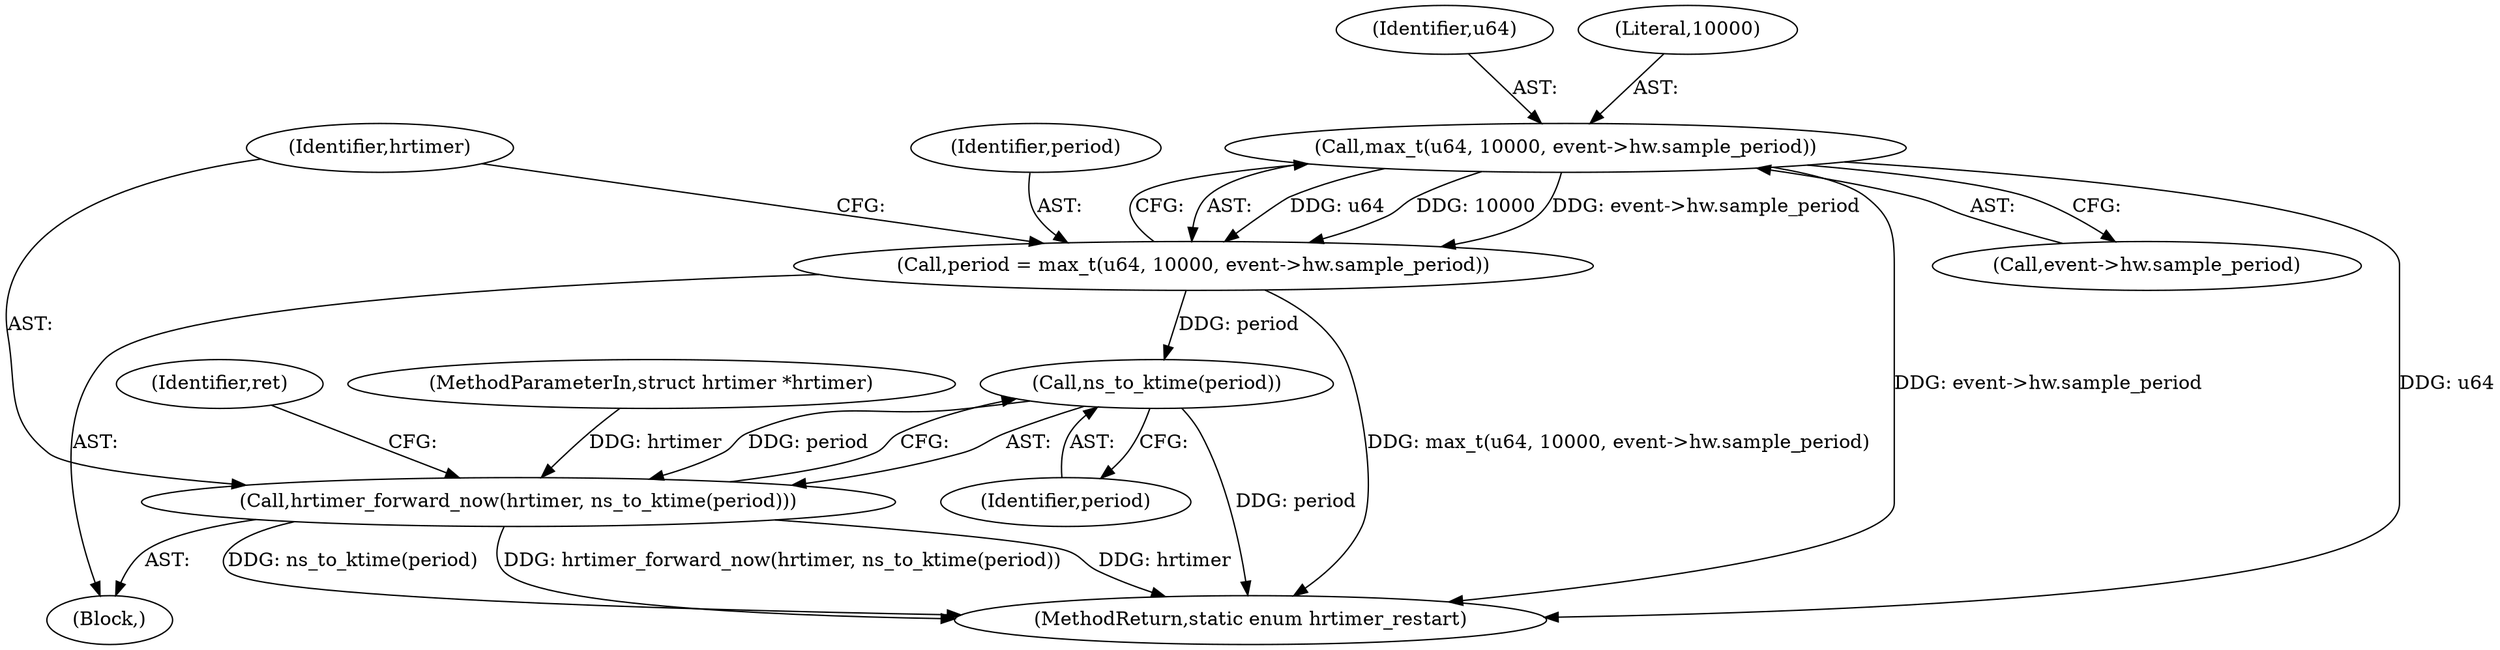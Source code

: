 digraph "0_linux_a8b0ca17b80e92faab46ee7179ba9e99ccb61233_65@pointer" {
"1000169" [label="(Call,max_t(u64, 10000, event->hw.sample_period))"];
"1000167" [label="(Call,period = max_t(u64, 10000, event->hw.sample_period))"];
"1000179" [label="(Call,ns_to_ktime(period))"];
"1000177" [label="(Call,hrtimer_forward_now(hrtimer, ns_to_ktime(period)))"];
"1000168" [label="(Identifier,period)"];
"1000167" [label="(Call,period = max_t(u64, 10000, event->hw.sample_period))"];
"1000169" [label="(Call,max_t(u64, 10000, event->hw.sample_period))"];
"1000170" [label="(Identifier,u64)"];
"1000178" [label="(Identifier,hrtimer)"];
"1000177" [label="(Call,hrtimer_forward_now(hrtimer, ns_to_ktime(period)))"];
"1000180" [label="(Identifier,period)"];
"1000171" [label="(Literal,10000)"];
"1000102" [label="(Block,)"];
"1000179" [label="(Call,ns_to_ktime(period))"];
"1000172" [label="(Call,event->hw.sample_period)"];
"1000182" [label="(Identifier,ret)"];
"1000101" [label="(MethodParameterIn,struct hrtimer *hrtimer)"];
"1000183" [label="(MethodReturn,static enum hrtimer_restart)"];
"1000169" -> "1000167"  [label="AST: "];
"1000169" -> "1000172"  [label="CFG: "];
"1000170" -> "1000169"  [label="AST: "];
"1000171" -> "1000169"  [label="AST: "];
"1000172" -> "1000169"  [label="AST: "];
"1000167" -> "1000169"  [label="CFG: "];
"1000169" -> "1000183"  [label="DDG: event->hw.sample_period"];
"1000169" -> "1000183"  [label="DDG: u64"];
"1000169" -> "1000167"  [label="DDG: u64"];
"1000169" -> "1000167"  [label="DDG: 10000"];
"1000169" -> "1000167"  [label="DDG: event->hw.sample_period"];
"1000167" -> "1000102"  [label="AST: "];
"1000168" -> "1000167"  [label="AST: "];
"1000178" -> "1000167"  [label="CFG: "];
"1000167" -> "1000183"  [label="DDG: max_t(u64, 10000, event->hw.sample_period)"];
"1000167" -> "1000179"  [label="DDG: period"];
"1000179" -> "1000177"  [label="AST: "];
"1000179" -> "1000180"  [label="CFG: "];
"1000180" -> "1000179"  [label="AST: "];
"1000177" -> "1000179"  [label="CFG: "];
"1000179" -> "1000183"  [label="DDG: period"];
"1000179" -> "1000177"  [label="DDG: period"];
"1000177" -> "1000102"  [label="AST: "];
"1000178" -> "1000177"  [label="AST: "];
"1000182" -> "1000177"  [label="CFG: "];
"1000177" -> "1000183"  [label="DDG: hrtimer"];
"1000177" -> "1000183"  [label="DDG: ns_to_ktime(period)"];
"1000177" -> "1000183"  [label="DDG: hrtimer_forward_now(hrtimer, ns_to_ktime(period))"];
"1000101" -> "1000177"  [label="DDG: hrtimer"];
}
